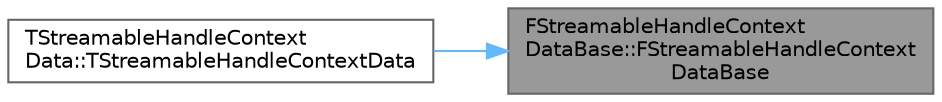 digraph "FStreamableHandleContextDataBase::FStreamableHandleContextDataBase"
{
 // INTERACTIVE_SVG=YES
 // LATEX_PDF_SIZE
  bgcolor="transparent";
  edge [fontname=Helvetica,fontsize=10,labelfontname=Helvetica,labelfontsize=10];
  node [fontname=Helvetica,fontsize=10,shape=box,height=0.2,width=0.4];
  rankdir="RL";
  Node1 [id="Node000001",label="FStreamableHandleContext\lDataBase::FStreamableHandleContext\lDataBase",height=0.2,width=0.4,color="gray40", fillcolor="grey60", style="filled", fontcolor="black",tooltip=" "];
  Node1 -> Node2 [id="edge1_Node000001_Node000002",dir="back",color="steelblue1",style="solid",tooltip=" "];
  Node2 [id="Node000002",label="TStreamableHandleContext\lData::TStreamableHandleContextData",height=0.2,width=0.4,color="grey40", fillcolor="white", style="filled",URL="$d1/d56/structTStreamableHandleContextData.html#a906d0404467f63e6b45819f9e78e76d8",tooltip=" "];
}
